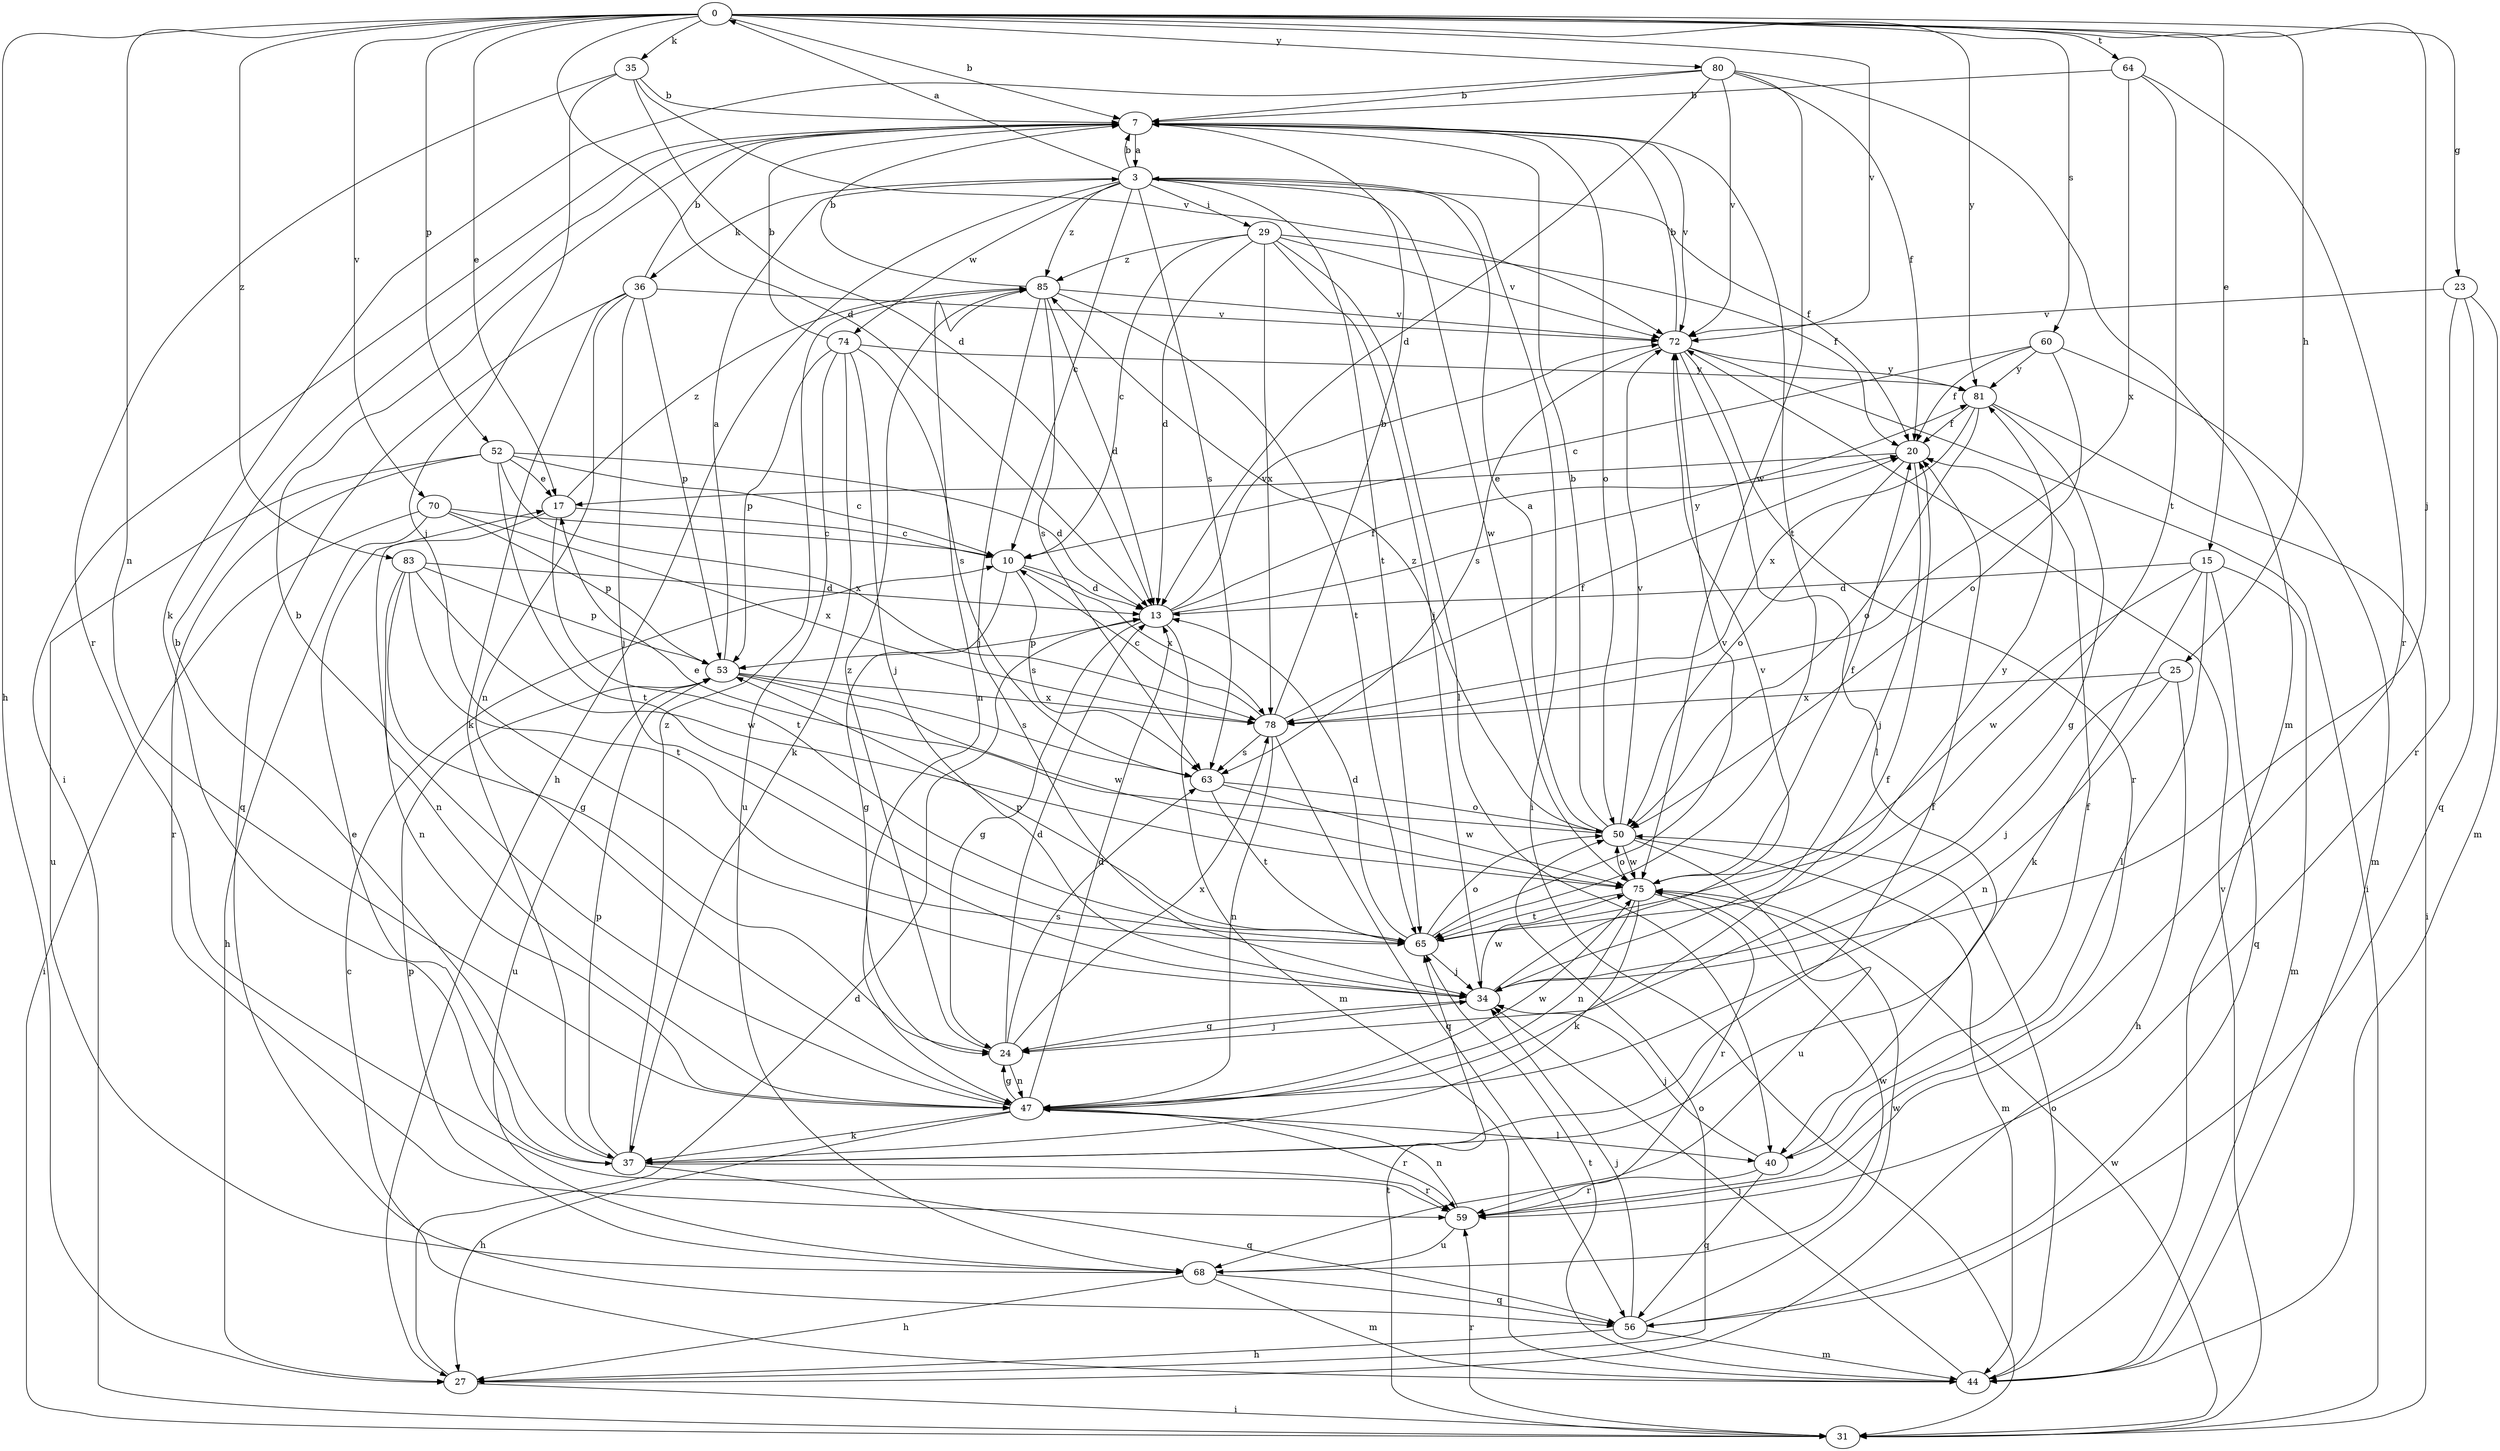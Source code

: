 strict digraph  {
0;
3;
7;
10;
13;
15;
17;
20;
23;
24;
25;
27;
29;
31;
34;
35;
36;
37;
40;
44;
47;
50;
52;
53;
56;
59;
60;
63;
64;
65;
68;
70;
72;
74;
75;
78;
80;
81;
83;
85;
0 -> 7  [label=b];
0 -> 13  [label=d];
0 -> 15  [label=e];
0 -> 17  [label=e];
0 -> 23  [label=g];
0 -> 25  [label=h];
0 -> 27  [label=h];
0 -> 34  [label=j];
0 -> 35  [label=k];
0 -> 47  [label=n];
0 -> 52  [label=p];
0 -> 60  [label=s];
0 -> 64  [label=t];
0 -> 70  [label=v];
0 -> 72  [label=v];
0 -> 80  [label=y];
0 -> 81  [label=y];
0 -> 83  [label=z];
3 -> 0  [label=a];
3 -> 7  [label=b];
3 -> 10  [label=c];
3 -> 20  [label=f];
3 -> 27  [label=h];
3 -> 29  [label=i];
3 -> 31  [label=i];
3 -> 36  [label=k];
3 -> 63  [label=s];
3 -> 65  [label=t];
3 -> 74  [label=w];
3 -> 75  [label=w];
3 -> 85  [label=z];
7 -> 3  [label=a];
7 -> 31  [label=i];
7 -> 50  [label=o];
7 -> 65  [label=t];
7 -> 72  [label=v];
10 -> 13  [label=d];
10 -> 24  [label=g];
10 -> 63  [label=s];
10 -> 78  [label=x];
13 -> 20  [label=f];
13 -> 24  [label=g];
13 -> 44  [label=m];
13 -> 53  [label=p];
13 -> 72  [label=v];
13 -> 81  [label=y];
15 -> 13  [label=d];
15 -> 37  [label=k];
15 -> 40  [label=l];
15 -> 44  [label=m];
15 -> 56  [label=q];
15 -> 75  [label=w];
17 -> 10  [label=c];
17 -> 47  [label=n];
17 -> 65  [label=t];
17 -> 85  [label=z];
20 -> 17  [label=e];
20 -> 34  [label=j];
20 -> 50  [label=o];
23 -> 44  [label=m];
23 -> 56  [label=q];
23 -> 59  [label=r];
23 -> 72  [label=v];
24 -> 13  [label=d];
24 -> 34  [label=j];
24 -> 47  [label=n];
24 -> 63  [label=s];
24 -> 78  [label=x];
24 -> 85  [label=z];
25 -> 27  [label=h];
25 -> 34  [label=j];
25 -> 47  [label=n];
25 -> 78  [label=x];
27 -> 13  [label=d];
27 -> 31  [label=i];
27 -> 50  [label=o];
29 -> 10  [label=c];
29 -> 13  [label=d];
29 -> 20  [label=f];
29 -> 34  [label=j];
29 -> 40  [label=l];
29 -> 72  [label=v];
29 -> 78  [label=x];
29 -> 85  [label=z];
31 -> 59  [label=r];
31 -> 65  [label=t];
31 -> 72  [label=v];
31 -> 75  [label=w];
34 -> 24  [label=g];
34 -> 72  [label=v];
34 -> 75  [label=w];
35 -> 7  [label=b];
35 -> 13  [label=d];
35 -> 34  [label=j];
35 -> 59  [label=r];
35 -> 72  [label=v];
36 -> 7  [label=b];
36 -> 34  [label=j];
36 -> 37  [label=k];
36 -> 47  [label=n];
36 -> 53  [label=p];
36 -> 56  [label=q];
36 -> 72  [label=v];
37 -> 7  [label=b];
37 -> 17  [label=e];
37 -> 20  [label=f];
37 -> 53  [label=p];
37 -> 56  [label=q];
37 -> 59  [label=r];
37 -> 85  [label=z];
40 -> 20  [label=f];
40 -> 34  [label=j];
40 -> 56  [label=q];
40 -> 59  [label=r];
44 -> 10  [label=c];
44 -> 34  [label=j];
44 -> 50  [label=o];
44 -> 65  [label=t];
47 -> 7  [label=b];
47 -> 13  [label=d];
47 -> 20  [label=f];
47 -> 24  [label=g];
47 -> 27  [label=h];
47 -> 37  [label=k];
47 -> 40  [label=l];
47 -> 59  [label=r];
47 -> 75  [label=w];
50 -> 3  [label=a];
50 -> 7  [label=b];
50 -> 17  [label=e];
50 -> 44  [label=m];
50 -> 68  [label=u];
50 -> 72  [label=v];
50 -> 75  [label=w];
50 -> 85  [label=z];
52 -> 10  [label=c];
52 -> 13  [label=d];
52 -> 17  [label=e];
52 -> 59  [label=r];
52 -> 65  [label=t];
52 -> 68  [label=u];
52 -> 78  [label=x];
53 -> 3  [label=a];
53 -> 63  [label=s];
53 -> 68  [label=u];
53 -> 75  [label=w];
53 -> 78  [label=x];
56 -> 27  [label=h];
56 -> 34  [label=j];
56 -> 44  [label=m];
56 -> 75  [label=w];
59 -> 47  [label=n];
59 -> 68  [label=u];
60 -> 10  [label=c];
60 -> 20  [label=f];
60 -> 44  [label=m];
60 -> 50  [label=o];
60 -> 81  [label=y];
63 -> 50  [label=o];
63 -> 65  [label=t];
63 -> 75  [label=w];
64 -> 7  [label=b];
64 -> 59  [label=r];
64 -> 65  [label=t];
64 -> 78  [label=x];
65 -> 13  [label=d];
65 -> 34  [label=j];
65 -> 50  [label=o];
65 -> 53  [label=p];
65 -> 72  [label=v];
65 -> 81  [label=y];
68 -> 27  [label=h];
68 -> 44  [label=m];
68 -> 53  [label=p];
68 -> 56  [label=q];
68 -> 75  [label=w];
70 -> 10  [label=c];
70 -> 27  [label=h];
70 -> 31  [label=i];
70 -> 53  [label=p];
70 -> 78  [label=x];
72 -> 7  [label=b];
72 -> 31  [label=i];
72 -> 40  [label=l];
72 -> 59  [label=r];
72 -> 63  [label=s];
72 -> 81  [label=y];
74 -> 7  [label=b];
74 -> 34  [label=j];
74 -> 37  [label=k];
74 -> 53  [label=p];
74 -> 63  [label=s];
74 -> 68  [label=u];
74 -> 81  [label=y];
75 -> 20  [label=f];
75 -> 37  [label=k];
75 -> 47  [label=n];
75 -> 50  [label=o];
75 -> 59  [label=r];
75 -> 65  [label=t];
78 -> 7  [label=b];
78 -> 10  [label=c];
78 -> 20  [label=f];
78 -> 47  [label=n];
78 -> 56  [label=q];
78 -> 63  [label=s];
80 -> 7  [label=b];
80 -> 13  [label=d];
80 -> 20  [label=f];
80 -> 37  [label=k];
80 -> 44  [label=m];
80 -> 72  [label=v];
80 -> 75  [label=w];
81 -> 20  [label=f];
81 -> 24  [label=g];
81 -> 31  [label=i];
81 -> 50  [label=o];
81 -> 78  [label=x];
83 -> 13  [label=d];
83 -> 24  [label=g];
83 -> 47  [label=n];
83 -> 53  [label=p];
83 -> 65  [label=t];
83 -> 75  [label=w];
85 -> 7  [label=b];
85 -> 13  [label=d];
85 -> 34  [label=j];
85 -> 47  [label=n];
85 -> 63  [label=s];
85 -> 65  [label=t];
85 -> 72  [label=v];
}
